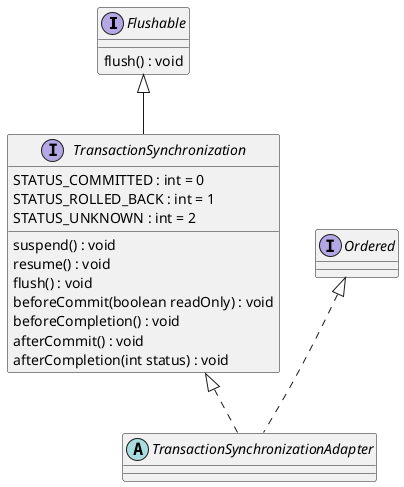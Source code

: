 @startuml
interface Flushable {
    flush() : void
}
interface TransactionSynchronization extends Flushable {
    STATUS_COMMITTED : int = 0
    STATUS_ROLLED_BACK : int = 1
    STATUS_UNKNOWN : int = 2

    suspend() : void
    resume() : void
    flush() : void
    beforeCommit(boolean readOnly) : void
    beforeCompletion() : void
    afterCommit() : void
    afterCompletion(int status) : void
}

abstract class TransactionSynchronizationAdapter implements TransactionSynchronization, Ordered {
    
}

@enduml